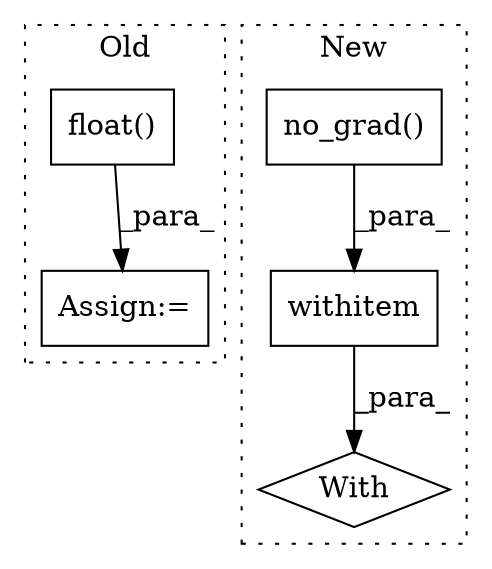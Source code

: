 digraph G {
subgraph cluster0 {
1 [label="float()" a="75" s="15246" l="75" shape="box"];
4 [label="Assign:=" a="68" s="15347" l="3" shape="box"];
label = "Old";
style="dotted";
}
subgraph cluster1 {
2 [label="With" a="39" s="15625,15635" l="5,24" shape="diamond"];
3 [label="withitem" a="49" s="15630" l="5" shape="box"];
5 [label="no_grad()" a="75" s="15630" l="15" shape="box"];
label = "New";
style="dotted";
}
1 -> 4 [label="_para_"];
3 -> 2 [label="_para_"];
5 -> 3 [label="_para_"];
}